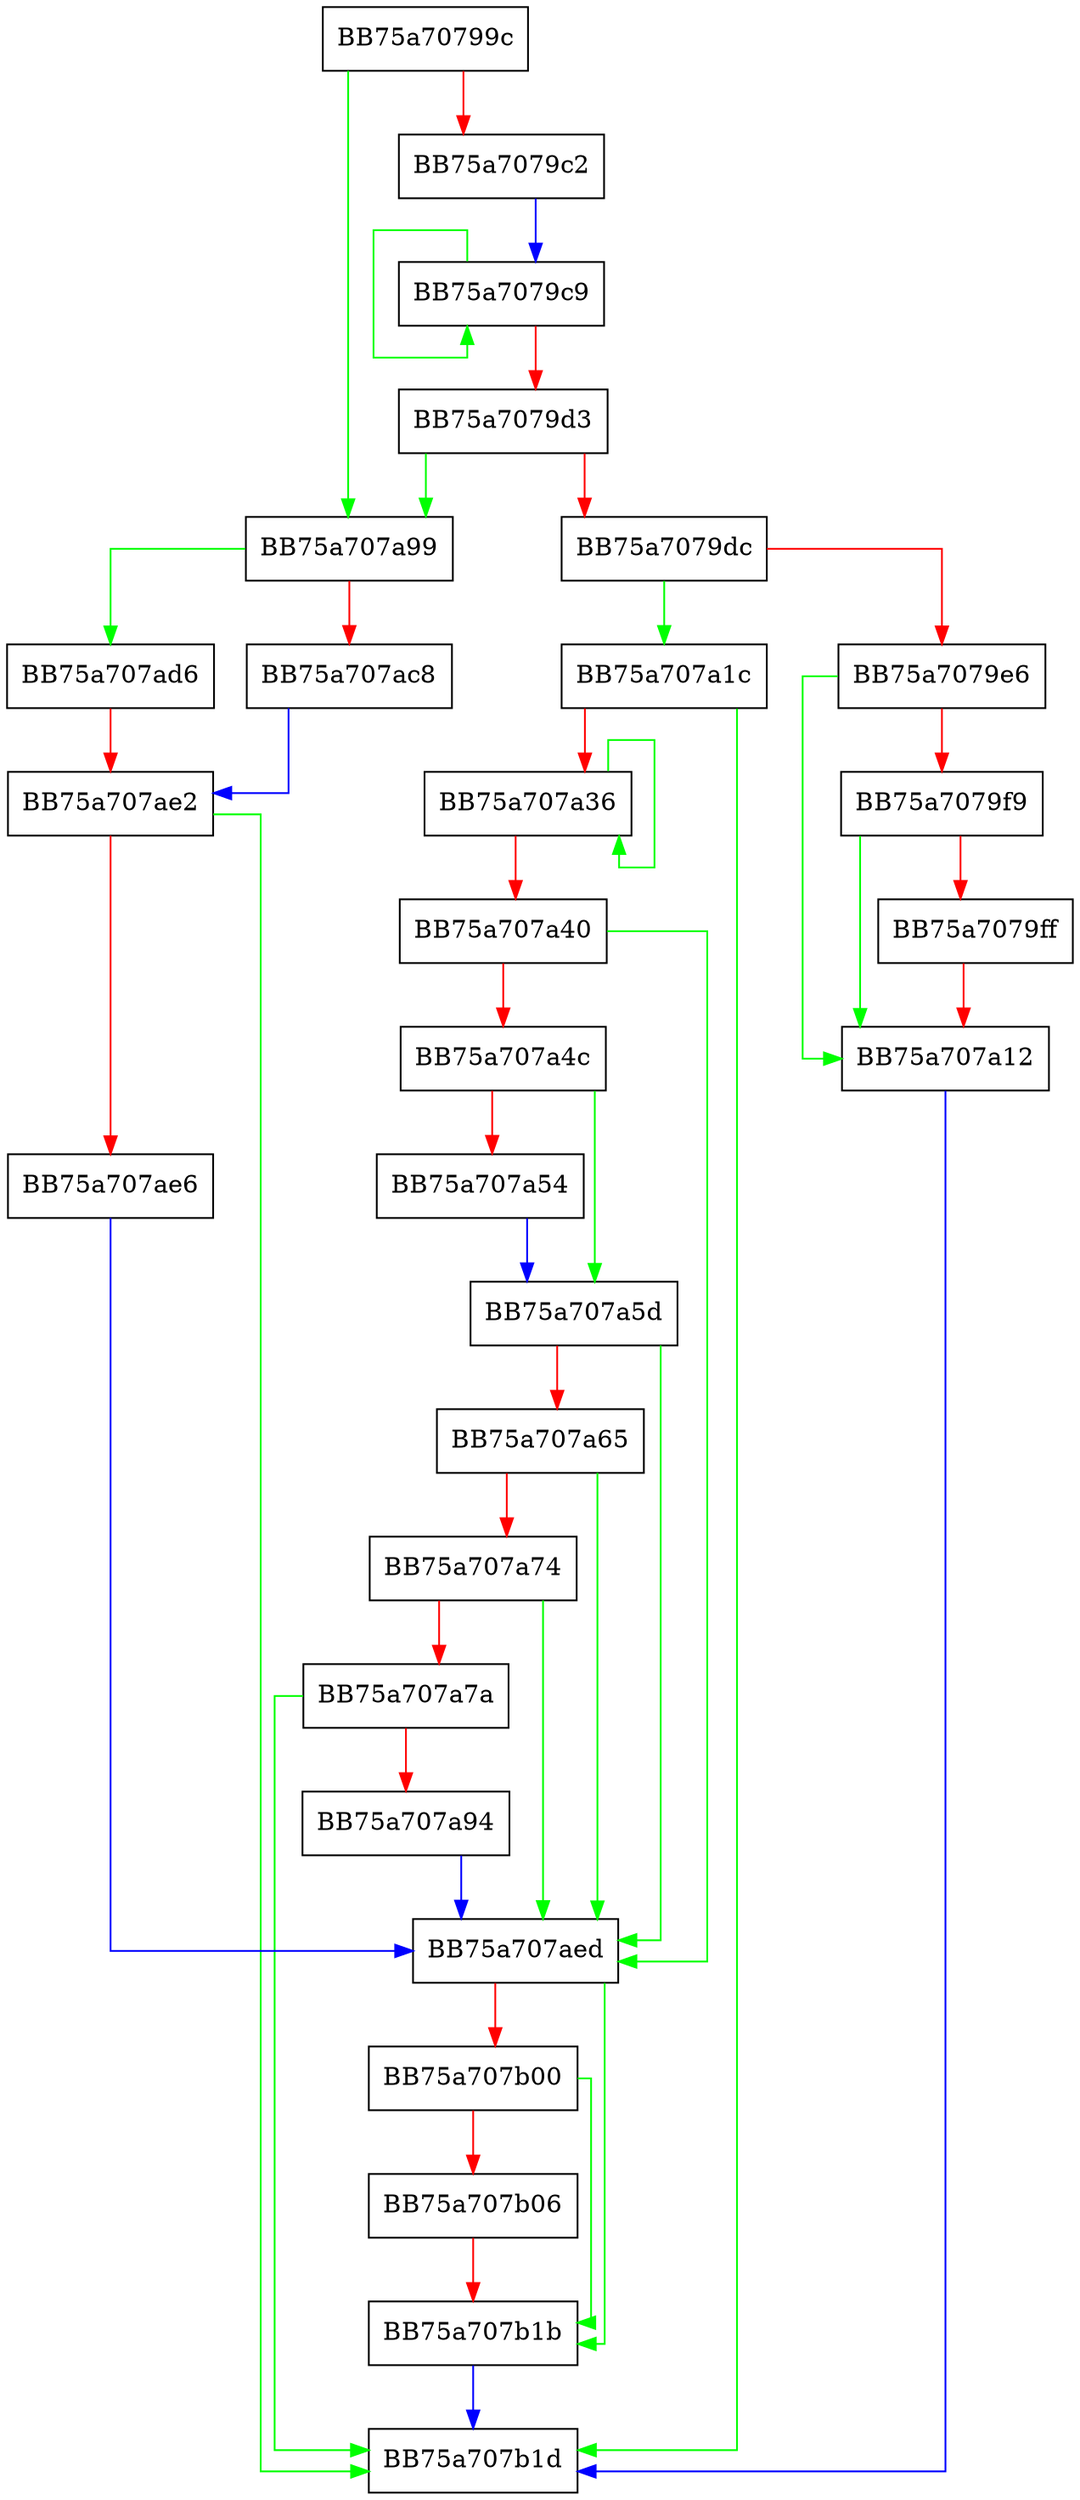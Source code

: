 digraph setUserDbPath {
  node [shape="box"];
  graph [splines=ortho];
  BB75a70799c -> BB75a707a99 [color="green"];
  BB75a70799c -> BB75a7079c2 [color="red"];
  BB75a7079c2 -> BB75a7079c9 [color="blue"];
  BB75a7079c9 -> BB75a7079c9 [color="green"];
  BB75a7079c9 -> BB75a7079d3 [color="red"];
  BB75a7079d3 -> BB75a707a99 [color="green"];
  BB75a7079d3 -> BB75a7079dc [color="red"];
  BB75a7079dc -> BB75a707a1c [color="green"];
  BB75a7079dc -> BB75a7079e6 [color="red"];
  BB75a7079e6 -> BB75a707a12 [color="green"];
  BB75a7079e6 -> BB75a7079f9 [color="red"];
  BB75a7079f9 -> BB75a707a12 [color="green"];
  BB75a7079f9 -> BB75a7079ff [color="red"];
  BB75a7079ff -> BB75a707a12 [color="red"];
  BB75a707a12 -> BB75a707b1d [color="blue"];
  BB75a707a1c -> BB75a707b1d [color="green"];
  BB75a707a1c -> BB75a707a36 [color="red"];
  BB75a707a36 -> BB75a707a36 [color="green"];
  BB75a707a36 -> BB75a707a40 [color="red"];
  BB75a707a40 -> BB75a707aed [color="green"];
  BB75a707a40 -> BB75a707a4c [color="red"];
  BB75a707a4c -> BB75a707a5d [color="green"];
  BB75a707a4c -> BB75a707a54 [color="red"];
  BB75a707a54 -> BB75a707a5d [color="blue"];
  BB75a707a5d -> BB75a707aed [color="green"];
  BB75a707a5d -> BB75a707a65 [color="red"];
  BB75a707a65 -> BB75a707aed [color="green"];
  BB75a707a65 -> BB75a707a74 [color="red"];
  BB75a707a74 -> BB75a707aed [color="green"];
  BB75a707a74 -> BB75a707a7a [color="red"];
  BB75a707a7a -> BB75a707b1d [color="green"];
  BB75a707a7a -> BB75a707a94 [color="red"];
  BB75a707a94 -> BB75a707aed [color="blue"];
  BB75a707a99 -> BB75a707ad6 [color="green"];
  BB75a707a99 -> BB75a707ac8 [color="red"];
  BB75a707ac8 -> BB75a707ae2 [color="blue"];
  BB75a707ad6 -> BB75a707ae2 [color="red"];
  BB75a707ae2 -> BB75a707b1d [color="green"];
  BB75a707ae2 -> BB75a707ae6 [color="red"];
  BB75a707ae6 -> BB75a707aed [color="blue"];
  BB75a707aed -> BB75a707b1b [color="green"];
  BB75a707aed -> BB75a707b00 [color="red"];
  BB75a707b00 -> BB75a707b1b [color="green"];
  BB75a707b00 -> BB75a707b06 [color="red"];
  BB75a707b06 -> BB75a707b1b [color="red"];
  BB75a707b1b -> BB75a707b1d [color="blue"];
}